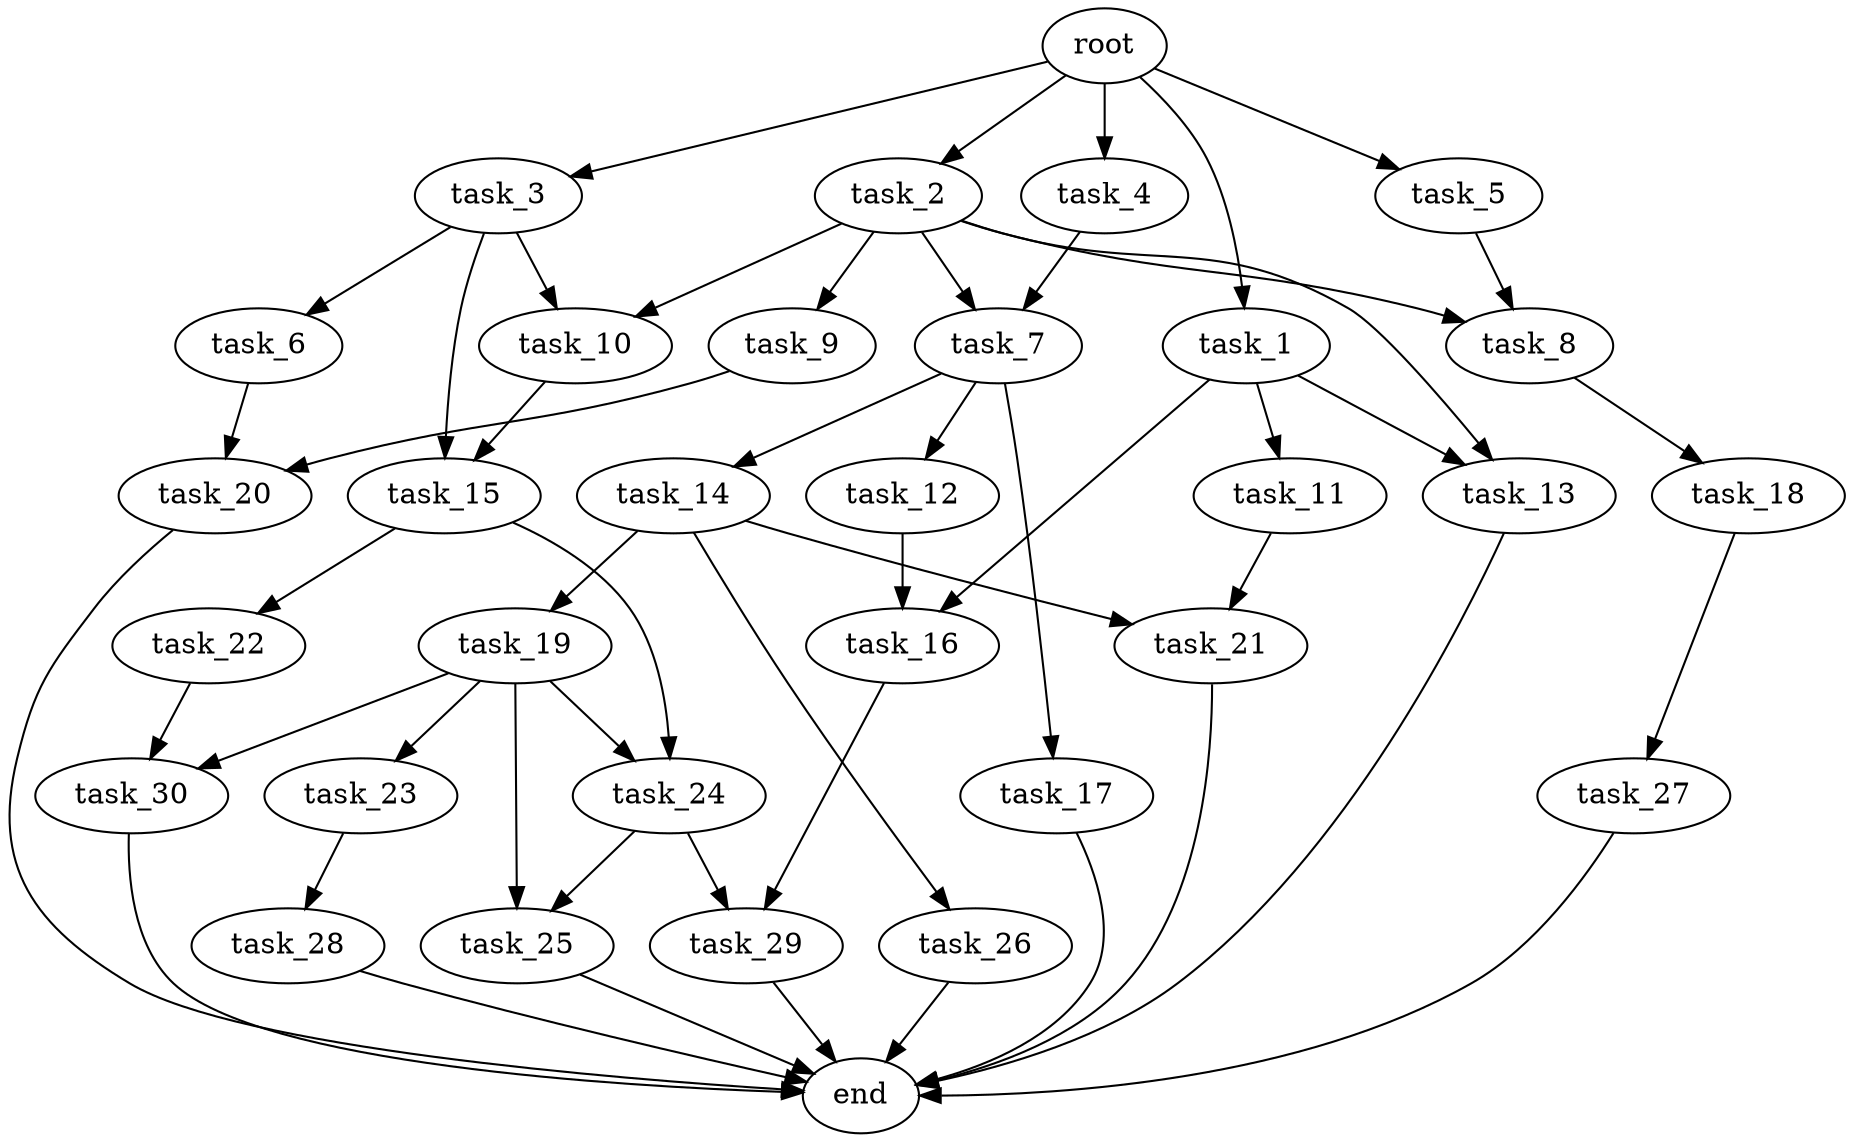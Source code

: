 digraph G {
  root [size="0.000000e+00"];
  task_1 [size="3.529627e+10"];
  task_2 [size="8.677326e+10"];
  task_3 [size="4.869129e+10"];
  task_4 [size="4.821619e+10"];
  task_5 [size="6.042506e+10"];
  task_6 [size="5.018868e+10"];
  task_7 [size="1.390544e+10"];
  task_8 [size="1.656893e+10"];
  task_9 [size="7.718052e+09"];
  task_10 [size="6.435127e+10"];
  task_11 [size="2.115960e+10"];
  task_12 [size="1.869870e+10"];
  task_13 [size="3.622867e+10"];
  task_14 [size="7.173310e+10"];
  task_15 [size="1.184184e+10"];
  task_16 [size="2.304233e+10"];
  task_17 [size="8.111915e+10"];
  task_18 [size="7.202836e+10"];
  task_19 [size="4.815685e+10"];
  task_20 [size="4.788668e+10"];
  task_21 [size="2.107829e+10"];
  task_22 [size="1.613301e+10"];
  task_23 [size="8.333817e+10"];
  task_24 [size="2.254379e+09"];
  task_25 [size="4.324002e+09"];
  task_26 [size="5.735292e+10"];
  task_27 [size="1.612130e+10"];
  task_28 [size="6.295775e+10"];
  task_29 [size="3.928695e+09"];
  task_30 [size="5.723121e+10"];
  end [size="0.000000e+00"];

  root -> task_1 [size="1.000000e-12"];
  root -> task_2 [size="1.000000e-12"];
  root -> task_3 [size="1.000000e-12"];
  root -> task_4 [size="1.000000e-12"];
  root -> task_5 [size="1.000000e-12"];
  task_1 -> task_11 [size="2.115960e+08"];
  task_1 -> task_13 [size="1.811434e+08"];
  task_1 -> task_16 [size="1.152116e+08"];
  task_2 -> task_7 [size="6.952721e+07"];
  task_2 -> task_8 [size="8.284463e+07"];
  task_2 -> task_9 [size="7.718052e+07"];
  task_2 -> task_10 [size="3.217563e+08"];
  task_2 -> task_13 [size="1.811434e+08"];
  task_3 -> task_6 [size="5.018868e+08"];
  task_3 -> task_10 [size="3.217563e+08"];
  task_3 -> task_15 [size="5.920919e+07"];
  task_4 -> task_7 [size="6.952721e+07"];
  task_5 -> task_8 [size="8.284463e+07"];
  task_6 -> task_20 [size="2.394334e+08"];
  task_7 -> task_12 [size="1.869870e+08"];
  task_7 -> task_14 [size="7.173310e+08"];
  task_7 -> task_17 [size="8.111915e+08"];
  task_8 -> task_18 [size="7.202836e+08"];
  task_9 -> task_20 [size="2.394334e+08"];
  task_10 -> task_15 [size="5.920919e+07"];
  task_11 -> task_21 [size="1.053914e+08"];
  task_12 -> task_16 [size="1.152116e+08"];
  task_13 -> end [size="1.000000e-12"];
  task_14 -> task_19 [size="4.815685e+08"];
  task_14 -> task_21 [size="1.053914e+08"];
  task_14 -> task_26 [size="5.735292e+08"];
  task_15 -> task_22 [size="1.613301e+08"];
  task_15 -> task_24 [size="1.127190e+07"];
  task_16 -> task_29 [size="1.964347e+07"];
  task_17 -> end [size="1.000000e-12"];
  task_18 -> task_27 [size="1.612130e+08"];
  task_19 -> task_23 [size="8.333817e+08"];
  task_19 -> task_24 [size="1.127190e+07"];
  task_19 -> task_25 [size="2.162001e+07"];
  task_19 -> task_30 [size="2.861560e+08"];
  task_20 -> end [size="1.000000e-12"];
  task_21 -> end [size="1.000000e-12"];
  task_22 -> task_30 [size="2.861560e+08"];
  task_23 -> task_28 [size="6.295775e+08"];
  task_24 -> task_25 [size="2.162001e+07"];
  task_24 -> task_29 [size="1.964347e+07"];
  task_25 -> end [size="1.000000e-12"];
  task_26 -> end [size="1.000000e-12"];
  task_27 -> end [size="1.000000e-12"];
  task_28 -> end [size="1.000000e-12"];
  task_29 -> end [size="1.000000e-12"];
  task_30 -> end [size="1.000000e-12"];
}

